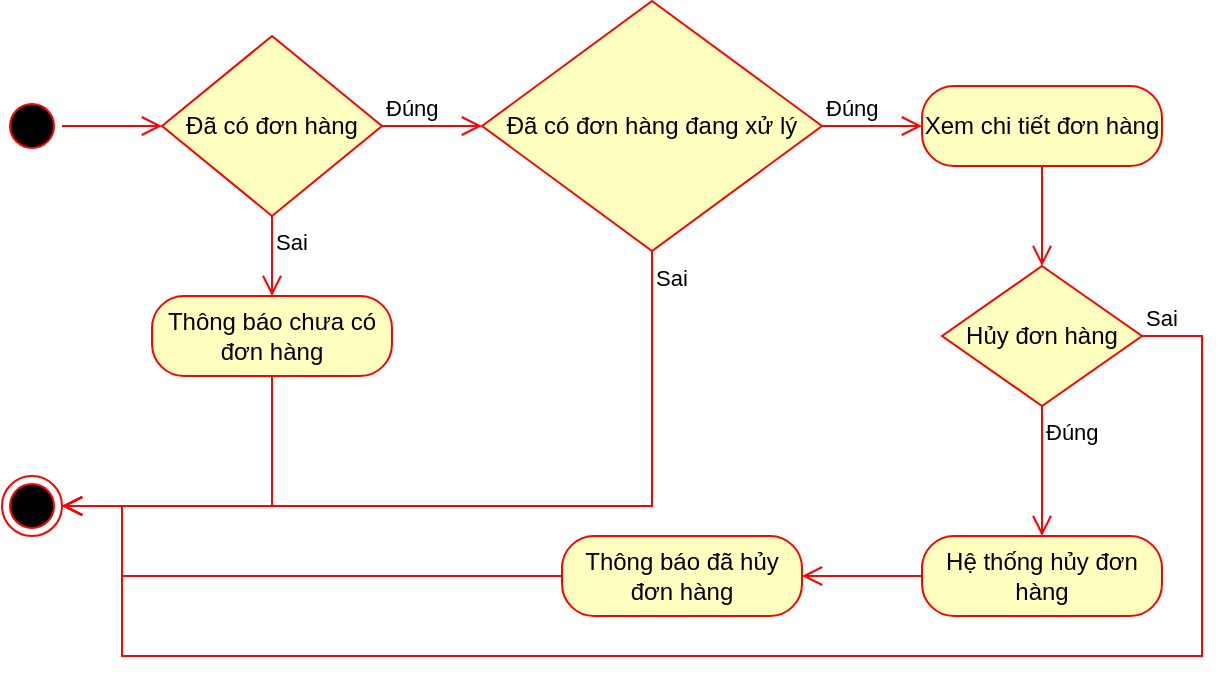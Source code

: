 <mxfile version="15.4.0" type="device"><diagram id="chgZkUGdj9FoDnHuYf14" name="Page-1"><mxGraphModel dx="1053" dy="487" grid="1" gridSize="10" guides="1" tooltips="1" connect="1" arrows="1" fold="1" page="1" pageScale="1" pageWidth="850" pageHeight="1100" math="0" shadow="0"><root><mxCell id="0"/><mxCell id="1" parent="0"/><mxCell id="QffPA92el5t-BXAVk5kw-1" value="" style="ellipse;html=1;shape=startState;fillColor=#000000;strokeColor=#ff0000;" parent="1" vertex="1"><mxGeometry x="520" y="220" width="30" height="30" as="geometry"/></mxCell><mxCell id="QffPA92el5t-BXAVk5kw-2" value="" style="edgeStyle=orthogonalEdgeStyle;html=1;verticalAlign=bottom;endArrow=open;endSize=8;strokeColor=#ff0000;rounded=0;entryX=0;entryY=0.5;entryDx=0;entryDy=0;" parent="1" source="QffPA92el5t-BXAVk5kw-1" target="QffPA92el5t-BXAVk5kw-9" edge="1"><mxGeometry relative="1" as="geometry"><mxPoint x="460" y="235" as="targetPoint"/></mxGeometry></mxCell><mxCell id="QffPA92el5t-BXAVk5kw-8" value="" style="ellipse;html=1;shape=endState;fillColor=#000000;strokeColor=#ff0000;" parent="1" vertex="1"><mxGeometry x="520" y="410" width="30" height="30" as="geometry"/></mxCell><mxCell id="QffPA92el5t-BXAVk5kw-9" value="Đã có đơn hàng" style="rhombus;whiteSpace=wrap;html=1;fillColor=#ffffc0;strokeColor=#ff0000;" parent="1" vertex="1"><mxGeometry x="600" y="190" width="110" height="90" as="geometry"/></mxCell><mxCell id="QffPA92el5t-BXAVk5kw-10" value="Đúng" style="edgeStyle=orthogonalEdgeStyle;html=1;align=left;verticalAlign=bottom;endArrow=open;endSize=8;strokeColor=#ff0000;rounded=0;entryX=0;entryY=0.5;entryDx=0;entryDy=0;" parent="1" source="QffPA92el5t-BXAVk5kw-9" target="QffPA92el5t-BXAVk5kw-14" edge="1"><mxGeometry x="-1" relative="1" as="geometry"><mxPoint x="840" y="280" as="targetPoint"/></mxGeometry></mxCell><mxCell id="QffPA92el5t-BXAVk5kw-11" value="Sai" style="edgeStyle=orthogonalEdgeStyle;html=1;align=left;verticalAlign=top;endArrow=open;endSize=8;strokeColor=#ff0000;rounded=0;entryX=0.5;entryY=0;entryDx=0;entryDy=0;" parent="1" source="QffPA92el5t-BXAVk5kw-9" target="QffPA92el5t-BXAVk5kw-12" edge="1"><mxGeometry x="-1" relative="1" as="geometry"><mxPoint x="700" y="360" as="targetPoint"/></mxGeometry></mxCell><mxCell id="QffPA92el5t-BXAVk5kw-12" value="Thông báo chưa có đơn hàng" style="rounded=1;whiteSpace=wrap;html=1;arcSize=40;fontColor=#000000;fillColor=#ffffc0;strokeColor=#ff0000;" parent="1" vertex="1"><mxGeometry x="595" y="320" width="120" height="40" as="geometry"/></mxCell><mxCell id="QffPA92el5t-BXAVk5kw-13" value="" style="edgeStyle=orthogonalEdgeStyle;html=1;verticalAlign=bottom;endArrow=open;endSize=8;strokeColor=#ff0000;rounded=0;entryX=1;entryY=0.5;entryDx=0;entryDy=0;exitX=0.5;exitY=1;exitDx=0;exitDy=0;" parent="1" source="QffPA92el5t-BXAVk5kw-12" target="QffPA92el5t-BXAVk5kw-8" edge="1"><mxGeometry relative="1" as="geometry"><mxPoint x="625" y="460" as="targetPoint"/></mxGeometry></mxCell><mxCell id="QffPA92el5t-BXAVk5kw-14" value="Đã có đơn hàng đang xử lý" style="rhombus;whiteSpace=wrap;html=1;fillColor=#ffffc0;strokeColor=#ff0000;" parent="1" vertex="1"><mxGeometry x="760" y="172.5" width="170" height="125" as="geometry"/></mxCell><mxCell id="QffPA92el5t-BXAVk5kw-15" value="Đúng" style="edgeStyle=orthogonalEdgeStyle;html=1;align=left;verticalAlign=bottom;endArrow=open;endSize=8;strokeColor=#ff0000;rounded=0;entryX=0;entryY=0.5;entryDx=0;entryDy=0;" parent="1" source="QffPA92el5t-BXAVk5kw-14" target="QffPA92el5t-BXAVk5kw-17" edge="1"><mxGeometry x="-1" relative="1" as="geometry"><mxPoint x="960" y="235" as="targetPoint"/></mxGeometry></mxCell><mxCell id="QffPA92el5t-BXAVk5kw-16" value="Sai" style="edgeStyle=orthogonalEdgeStyle;html=1;align=left;verticalAlign=top;endArrow=open;endSize=8;strokeColor=#ff0000;rounded=0;exitX=0.5;exitY=1;exitDx=0;exitDy=0;entryX=1;entryY=0.5;entryDx=0;entryDy=0;" parent="1" source="QffPA92el5t-BXAVk5kw-14" target="QffPA92el5t-BXAVk5kw-8" edge="1"><mxGeometry x="-1" relative="1" as="geometry"><mxPoint x="810" y="400" as="targetPoint"/><mxPoint as="offset"/></mxGeometry></mxCell><mxCell id="QffPA92el5t-BXAVk5kw-17" value="Xem chi tiết đơn hàng" style="rounded=1;whiteSpace=wrap;html=1;arcSize=40;fontColor=#000000;fillColor=#ffffc0;strokeColor=#ff0000;" parent="1" vertex="1"><mxGeometry x="980" y="215" width="120" height="40" as="geometry"/></mxCell><mxCell id="QffPA92el5t-BXAVk5kw-18" value="" style="edgeStyle=orthogonalEdgeStyle;html=1;verticalAlign=bottom;endArrow=open;endSize=8;strokeColor=#ff0000;rounded=0;entryX=0.5;entryY=0;entryDx=0;entryDy=0;" parent="1" source="QffPA92el5t-BXAVk5kw-17" target="QffPA92el5t-BXAVk5kw-19" edge="1"><mxGeometry relative="1" as="geometry"><mxPoint x="1040" y="390" as="targetPoint"/></mxGeometry></mxCell><mxCell id="QffPA92el5t-BXAVk5kw-19" value="Hủy đơn hàng" style="rhombus;whiteSpace=wrap;html=1;fillColor=#ffffc0;strokeColor=#ff0000;" parent="1" vertex="1"><mxGeometry x="990" y="305" width="100" height="70" as="geometry"/></mxCell><mxCell id="QffPA92el5t-BXAVk5kw-20" value="Sai" style="edgeStyle=orthogonalEdgeStyle;html=1;align=left;verticalAlign=bottom;endArrow=open;endSize=8;strokeColor=#ff0000;rounded=0;entryX=1;entryY=0.5;entryDx=0;entryDy=0;exitX=1;exitY=0.5;exitDx=0;exitDy=0;" parent="1" source="QffPA92el5t-BXAVk5kw-19" target="QffPA92el5t-BXAVk5kw-8" edge="1"><mxGeometry x="-1" relative="1" as="geometry"><mxPoint x="1120" y="410" as="targetPoint"/><Array as="points"><mxPoint x="1120" y="340"/><mxPoint x="1120" y="500"/><mxPoint x="580" y="500"/><mxPoint x="580" y="425"/></Array></mxGeometry></mxCell><mxCell id="QffPA92el5t-BXAVk5kw-21" value="Đúng" style="edgeStyle=orthogonalEdgeStyle;html=1;align=left;verticalAlign=top;endArrow=open;endSize=8;strokeColor=#ff0000;rounded=0;exitX=0.5;exitY=1;exitDx=0;exitDy=0;entryX=0.5;entryY=0;entryDx=0;entryDy=0;" parent="1" source="QffPA92el5t-BXAVk5kw-19" target="QffPA92el5t-BXAVk5kw-22" edge="1"><mxGeometry x="-1" relative="1" as="geometry"><mxPoint x="960" y="390" as="targetPoint"/></mxGeometry></mxCell><mxCell id="QffPA92el5t-BXAVk5kw-22" value="Hệ thống hủy đơn hàng" style="rounded=1;whiteSpace=wrap;html=1;arcSize=40;fontColor=#000000;fillColor=#ffffc0;strokeColor=#ff0000;" parent="1" vertex="1"><mxGeometry x="980" y="440" width="120" height="40" as="geometry"/></mxCell><mxCell id="QffPA92el5t-BXAVk5kw-23" value="" style="edgeStyle=orthogonalEdgeStyle;html=1;verticalAlign=bottom;endArrow=open;endSize=8;strokeColor=#ff0000;rounded=0;entryX=1;entryY=0.5;entryDx=0;entryDy=0;exitX=0;exitY=0.5;exitDx=0;exitDy=0;" parent="1" source="QffPA92el5t-BXAVk5kw-22" target="QffPA92el5t-BXAVk5kw-25" edge="1"><mxGeometry relative="1" as="geometry"><mxPoint x="1100" y="550" as="targetPoint"/><Array as="points"><mxPoint x="960" y="460"/><mxPoint x="960" y="460"/></Array></mxGeometry></mxCell><mxCell id="QffPA92el5t-BXAVk5kw-25" value="Thông báo đã hủy đơn hàng" style="rounded=1;whiteSpace=wrap;html=1;arcSize=40;fontColor=#000000;fillColor=#ffffc0;strokeColor=#ff0000;" parent="1" vertex="1"><mxGeometry x="800" y="440" width="120" height="40" as="geometry"/></mxCell><mxCell id="QffPA92el5t-BXAVk5kw-26" value="" style="edgeStyle=orthogonalEdgeStyle;html=1;verticalAlign=bottom;endArrow=open;endSize=8;strokeColor=#ff0000;rounded=0;entryX=1;entryY=0.5;entryDx=0;entryDy=0;" parent="1" source="QffPA92el5t-BXAVk5kw-25" target="QffPA92el5t-BXAVk5kw-8" edge="1"><mxGeometry relative="1" as="geometry"><mxPoint x="800" y="550" as="targetPoint"/><Array as="points"><mxPoint x="580" y="460"/><mxPoint x="580" y="425"/></Array></mxGeometry></mxCell></root></mxGraphModel></diagram></mxfile>
